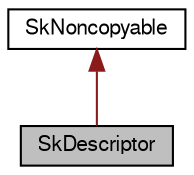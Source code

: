 digraph G
{
  edge [fontname="FreeSans",fontsize="10",labelfontname="FreeSans",labelfontsize="10"];
  node [fontname="FreeSans",fontsize="10",shape=record];
  Node1 [label="SkDescriptor",height=0.2,width=0.4,color="black", fillcolor="grey75", style="filled" fontcolor="black"];
  Node2 -> Node1 [dir=back,color="firebrick4",fontsize="10",style="solid",fontname="FreeSans"];
  Node2 [label="SkNoncopyable",height=0.2,width=0.4,color="black", fillcolor="white", style="filled",URL="$class_sk_noncopyable.html"];
}
